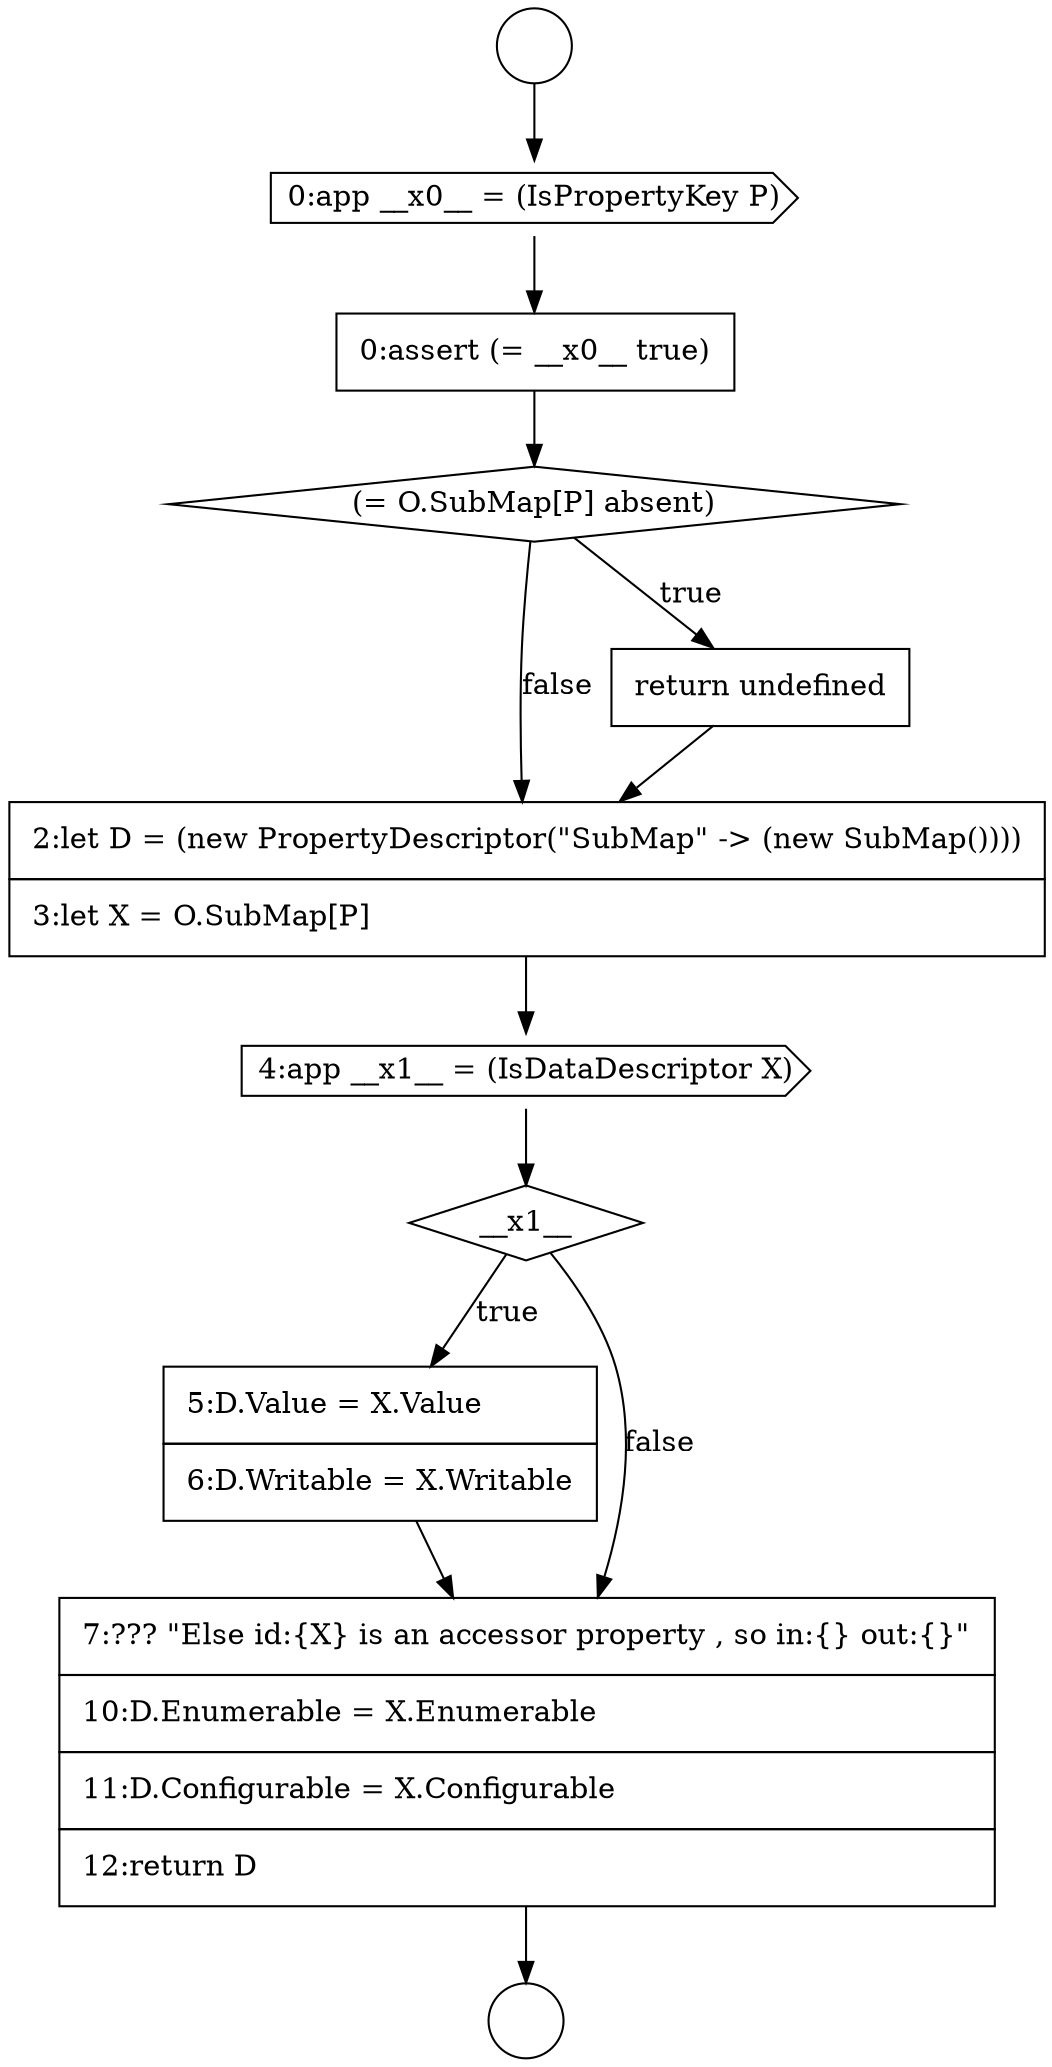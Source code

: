 digraph {
  node1533 [shape=none, margin=0, label=<<font color="black">
    <table border="0" cellborder="1" cellspacing="0" cellpadding="10">
      <tr><td align="left">2:let D = (new PropertyDescriptor(&quot;SubMap&quot; -&gt; (new SubMap())))</td></tr>
      <tr><td align="left">3:let X = O.SubMap[P]</td></tr>
    </table>
  </font>> color="black" fillcolor="white" style=filled]
  node1529 [shape=cds, label=<<font color="black">0:app __x0__ = (IsPropertyKey P)</font>> color="black" fillcolor="white" style=filled]
  node1534 [shape=cds, label=<<font color="black">4:app __x1__ = (IsDataDescriptor X)</font>> color="black" fillcolor="white" style=filled]
  node1530 [shape=none, margin=0, label=<<font color="black">
    <table border="0" cellborder="1" cellspacing="0" cellpadding="10">
      <tr><td align="left">0:assert (= __x0__ true)</td></tr>
    </table>
  </font>> color="black" fillcolor="white" style=filled]
  node1535 [shape=diamond, label=<<font color="black">__x1__</font>> color="black" fillcolor="white" style=filled]
  node1528 [shape=circle label=" " color="black" fillcolor="white" style=filled]
  node1531 [shape=diamond, label=<<font color="black">(= O.SubMap[P] absent)</font>> color="black" fillcolor="white" style=filled]
  node1536 [shape=none, margin=0, label=<<font color="black">
    <table border="0" cellborder="1" cellspacing="0" cellpadding="10">
      <tr><td align="left">5:D.Value = X.Value</td></tr>
      <tr><td align="left">6:D.Writable = X.Writable</td></tr>
    </table>
  </font>> color="black" fillcolor="white" style=filled]
  node1527 [shape=circle label=" " color="black" fillcolor="white" style=filled]
  node1532 [shape=none, margin=0, label=<<font color="black">
    <table border="0" cellborder="1" cellspacing="0" cellpadding="10">
      <tr><td align="left">return undefined</td></tr>
    </table>
  </font>> color="black" fillcolor="white" style=filled]
  node1537 [shape=none, margin=0, label=<<font color="black">
    <table border="0" cellborder="1" cellspacing="0" cellpadding="10">
      <tr><td align="left">7:??? &quot;Else id:{X} is an accessor property , so in:{} out:{}&quot;</td></tr>
      <tr><td align="left">10:D.Enumerable = X.Enumerable</td></tr>
      <tr><td align="left">11:D.Configurable = X.Configurable</td></tr>
      <tr><td align="left">12:return D</td></tr>
    </table>
  </font>> color="black" fillcolor="white" style=filled]
  node1533 -> node1534 [ color="black"]
  node1535 -> node1536 [label=<<font color="black">true</font>> color="black"]
  node1535 -> node1537 [label=<<font color="black">false</font>> color="black"]
  node1527 -> node1529 [ color="black"]
  node1530 -> node1531 [ color="black"]
  node1537 -> node1528 [ color="black"]
  node1534 -> node1535 [ color="black"]
  node1529 -> node1530 [ color="black"]
  node1531 -> node1532 [label=<<font color="black">true</font>> color="black"]
  node1531 -> node1533 [label=<<font color="black">false</font>> color="black"]
  node1536 -> node1537 [ color="black"]
  node1532 -> node1533 [ color="black"]
}
